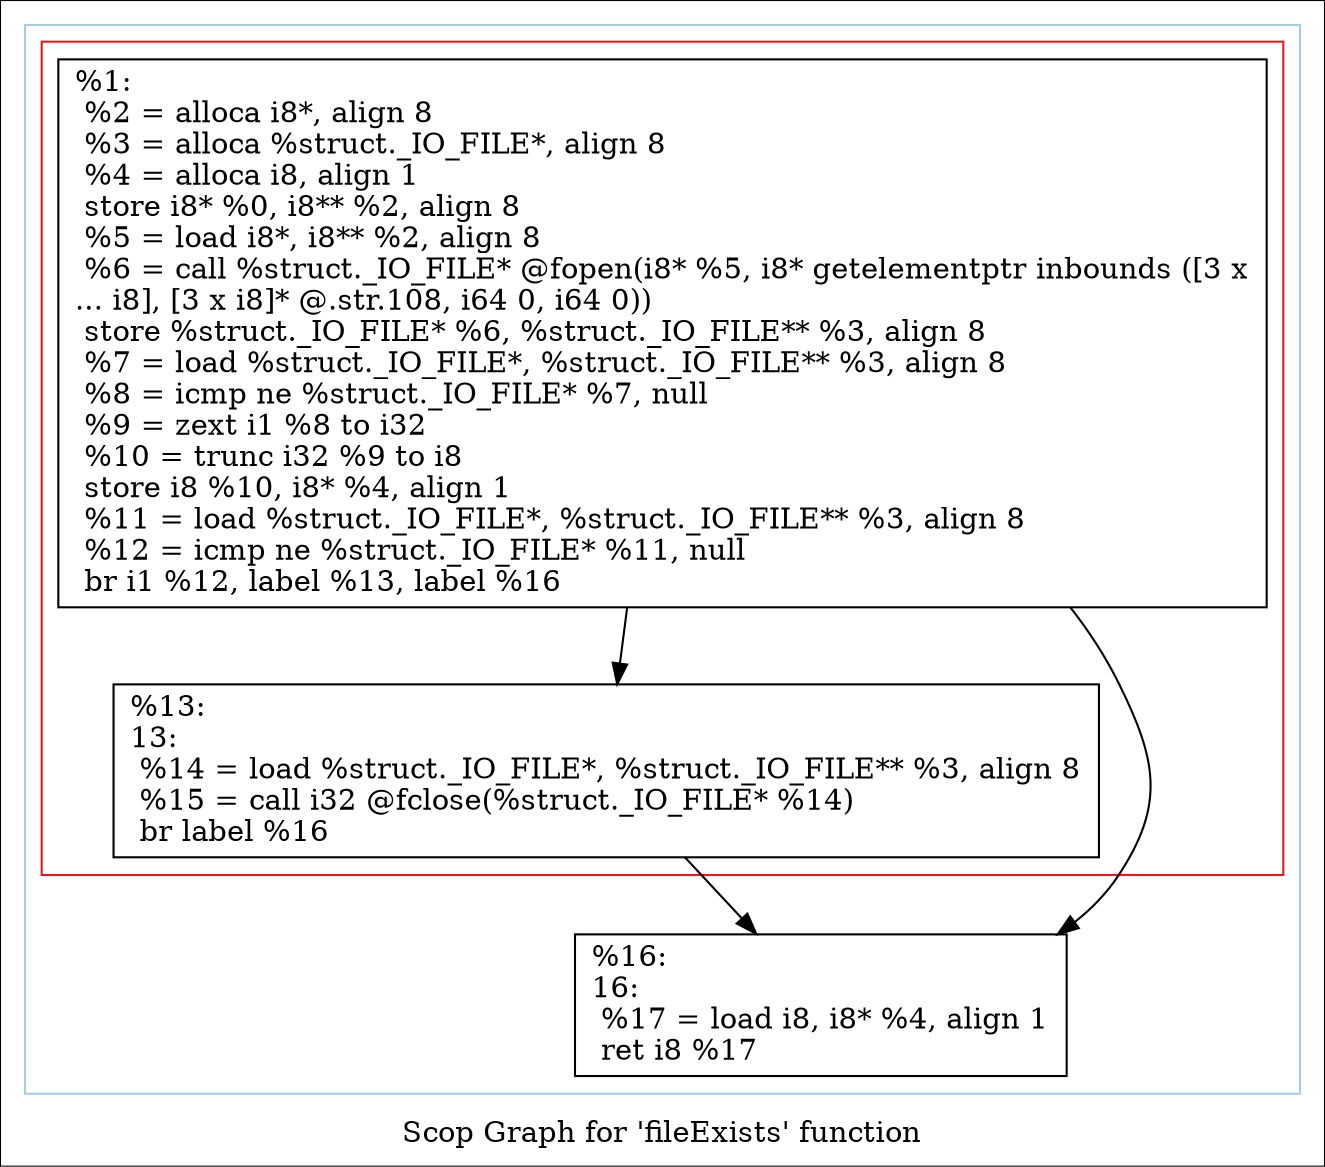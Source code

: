 digraph "Scop Graph for 'fileExists' function" {
	label="Scop Graph for 'fileExists' function";

	Node0x283cab0 [shape=record,label="{%1:\l  %2 = alloca i8*, align 8\l  %3 = alloca %struct._IO_FILE*, align 8\l  %4 = alloca i8, align 1\l  store i8* %0, i8** %2, align 8\l  %5 = load i8*, i8** %2, align 8\l  %6 = call %struct._IO_FILE* @fopen(i8* %5, i8* getelementptr inbounds ([3 x\l... i8], [3 x i8]* @.str.108, i64 0, i64 0))\l  store %struct._IO_FILE* %6, %struct._IO_FILE** %3, align 8\l  %7 = load %struct._IO_FILE*, %struct._IO_FILE** %3, align 8\l  %8 = icmp ne %struct._IO_FILE* %7, null\l  %9 = zext i1 %8 to i32\l  %10 = trunc i32 %9 to i8\l  store i8 %10, i8* %4, align 1\l  %11 = load %struct._IO_FILE*, %struct._IO_FILE** %3, align 8\l  %12 = icmp ne %struct._IO_FILE* %11, null\l  br i1 %12, label %13, label %16\l}"];
	Node0x283cab0 -> Node0x2831b00;
	Node0x283cab0 -> Node0x27cd780;
	Node0x2831b00 [shape=record,label="{%13:\l13:                                               \l  %14 = load %struct._IO_FILE*, %struct._IO_FILE** %3, align 8\l  %15 = call i32 @fclose(%struct._IO_FILE* %14)\l  br label %16\l}"];
	Node0x2831b00 -> Node0x27cd780;
	Node0x27cd780 [shape=record,label="{%16:\l16:                                               \l  %17 = load i8, i8* %4, align 1\l  ret i8 %17\l}"];
	colorscheme = "paired12"
        subgraph cluster_0x2941dd0 {
          label = "";
          style = solid;
          color = 1
          subgraph cluster_0x2941c60 {
            label = "";
            style = solid;
            color = 6
            Node0x283cab0;
            Node0x2831b00;
          }
          Node0x27cd780;
        }
}
